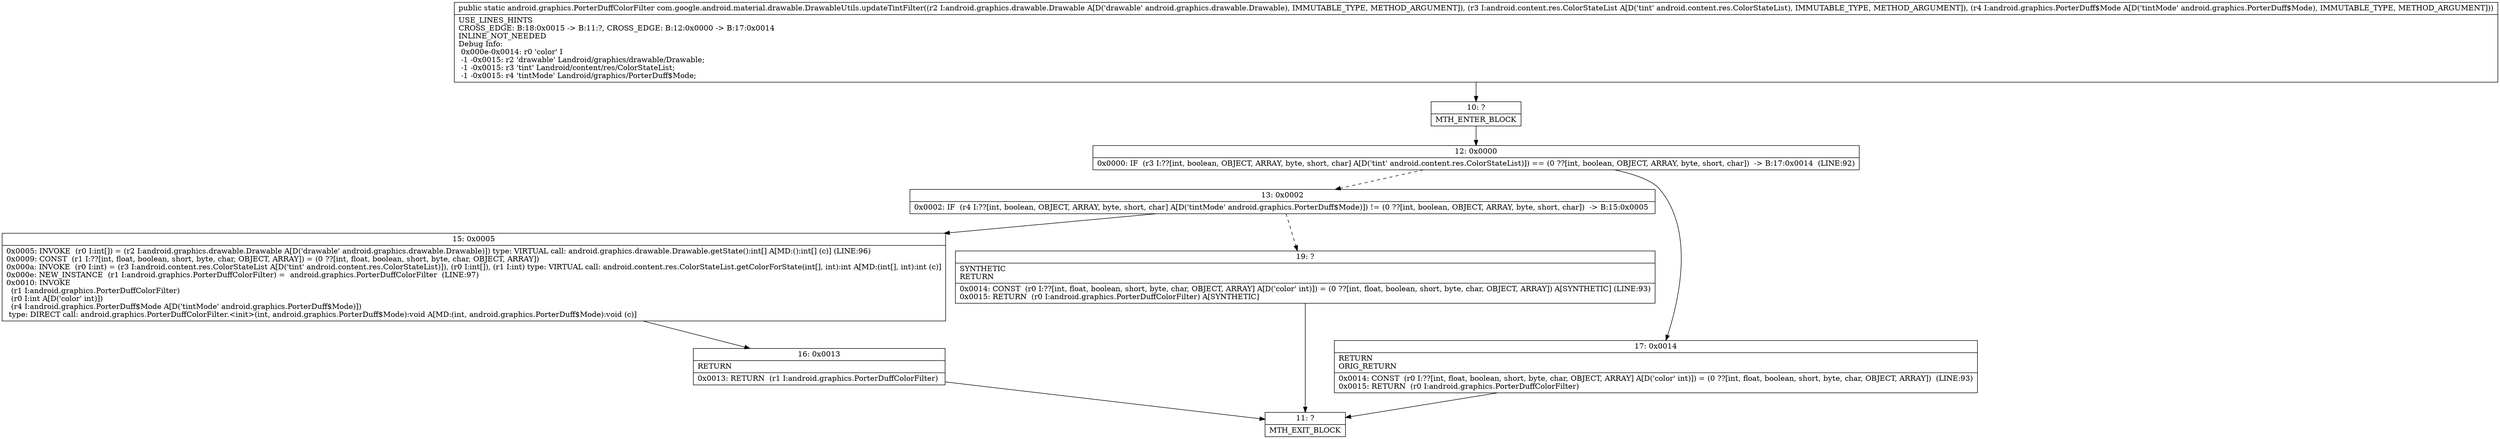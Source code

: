 digraph "CFG forcom.google.android.material.drawable.DrawableUtils.updateTintFilter(Landroid\/graphics\/drawable\/Drawable;Landroid\/content\/res\/ColorStateList;Landroid\/graphics\/PorterDuff$Mode;)Landroid\/graphics\/PorterDuffColorFilter;" {
Node_10 [shape=record,label="{10\:\ ?|MTH_ENTER_BLOCK\l}"];
Node_12 [shape=record,label="{12\:\ 0x0000|0x0000: IF  (r3 I:??[int, boolean, OBJECT, ARRAY, byte, short, char] A[D('tint' android.content.res.ColorStateList)]) == (0 ??[int, boolean, OBJECT, ARRAY, byte, short, char])  \-\> B:17:0x0014  (LINE:92)\l}"];
Node_13 [shape=record,label="{13\:\ 0x0002|0x0002: IF  (r4 I:??[int, boolean, OBJECT, ARRAY, byte, short, char] A[D('tintMode' android.graphics.PorterDuff$Mode)]) != (0 ??[int, boolean, OBJECT, ARRAY, byte, short, char])  \-\> B:15:0x0005 \l}"];
Node_15 [shape=record,label="{15\:\ 0x0005|0x0005: INVOKE  (r0 I:int[]) = (r2 I:android.graphics.drawable.Drawable A[D('drawable' android.graphics.drawable.Drawable)]) type: VIRTUAL call: android.graphics.drawable.Drawable.getState():int[] A[MD:():int[] (c)] (LINE:96)\l0x0009: CONST  (r1 I:??[int, float, boolean, short, byte, char, OBJECT, ARRAY]) = (0 ??[int, float, boolean, short, byte, char, OBJECT, ARRAY]) \l0x000a: INVOKE  (r0 I:int) = (r3 I:android.content.res.ColorStateList A[D('tint' android.content.res.ColorStateList)]), (r0 I:int[]), (r1 I:int) type: VIRTUAL call: android.content.res.ColorStateList.getColorForState(int[], int):int A[MD:(int[], int):int (c)]\l0x000e: NEW_INSTANCE  (r1 I:android.graphics.PorterDuffColorFilter) =  android.graphics.PorterDuffColorFilter  (LINE:97)\l0x0010: INVOKE  \l  (r1 I:android.graphics.PorterDuffColorFilter)\l  (r0 I:int A[D('color' int)])\l  (r4 I:android.graphics.PorterDuff$Mode A[D('tintMode' android.graphics.PorterDuff$Mode)])\l type: DIRECT call: android.graphics.PorterDuffColorFilter.\<init\>(int, android.graphics.PorterDuff$Mode):void A[MD:(int, android.graphics.PorterDuff$Mode):void (c)]\l}"];
Node_16 [shape=record,label="{16\:\ 0x0013|RETURN\l|0x0013: RETURN  (r1 I:android.graphics.PorterDuffColorFilter) \l}"];
Node_11 [shape=record,label="{11\:\ ?|MTH_EXIT_BLOCK\l}"];
Node_19 [shape=record,label="{19\:\ ?|SYNTHETIC\lRETURN\l|0x0014: CONST  (r0 I:??[int, float, boolean, short, byte, char, OBJECT, ARRAY] A[D('color' int)]) = (0 ??[int, float, boolean, short, byte, char, OBJECT, ARRAY]) A[SYNTHETIC] (LINE:93)\l0x0015: RETURN  (r0 I:android.graphics.PorterDuffColorFilter) A[SYNTHETIC]\l}"];
Node_17 [shape=record,label="{17\:\ 0x0014|RETURN\lORIG_RETURN\l|0x0014: CONST  (r0 I:??[int, float, boolean, short, byte, char, OBJECT, ARRAY] A[D('color' int)]) = (0 ??[int, float, boolean, short, byte, char, OBJECT, ARRAY])  (LINE:93)\l0x0015: RETURN  (r0 I:android.graphics.PorterDuffColorFilter) \l}"];
MethodNode[shape=record,label="{public static android.graphics.PorterDuffColorFilter com.google.android.material.drawable.DrawableUtils.updateTintFilter((r2 I:android.graphics.drawable.Drawable A[D('drawable' android.graphics.drawable.Drawable), IMMUTABLE_TYPE, METHOD_ARGUMENT]), (r3 I:android.content.res.ColorStateList A[D('tint' android.content.res.ColorStateList), IMMUTABLE_TYPE, METHOD_ARGUMENT]), (r4 I:android.graphics.PorterDuff$Mode A[D('tintMode' android.graphics.PorterDuff$Mode), IMMUTABLE_TYPE, METHOD_ARGUMENT]))  | USE_LINES_HINTS\lCROSS_EDGE: B:18:0x0015 \-\> B:11:?, CROSS_EDGE: B:12:0x0000 \-\> B:17:0x0014\lINLINE_NOT_NEEDED\lDebug Info:\l  0x000e\-0x0014: r0 'color' I\l  \-1 \-0x0015: r2 'drawable' Landroid\/graphics\/drawable\/Drawable;\l  \-1 \-0x0015: r3 'tint' Landroid\/content\/res\/ColorStateList;\l  \-1 \-0x0015: r4 'tintMode' Landroid\/graphics\/PorterDuff$Mode;\l}"];
MethodNode -> Node_10;Node_10 -> Node_12;
Node_12 -> Node_13[style=dashed];
Node_12 -> Node_17;
Node_13 -> Node_15;
Node_13 -> Node_19[style=dashed];
Node_15 -> Node_16;
Node_16 -> Node_11;
Node_19 -> Node_11;
Node_17 -> Node_11;
}

